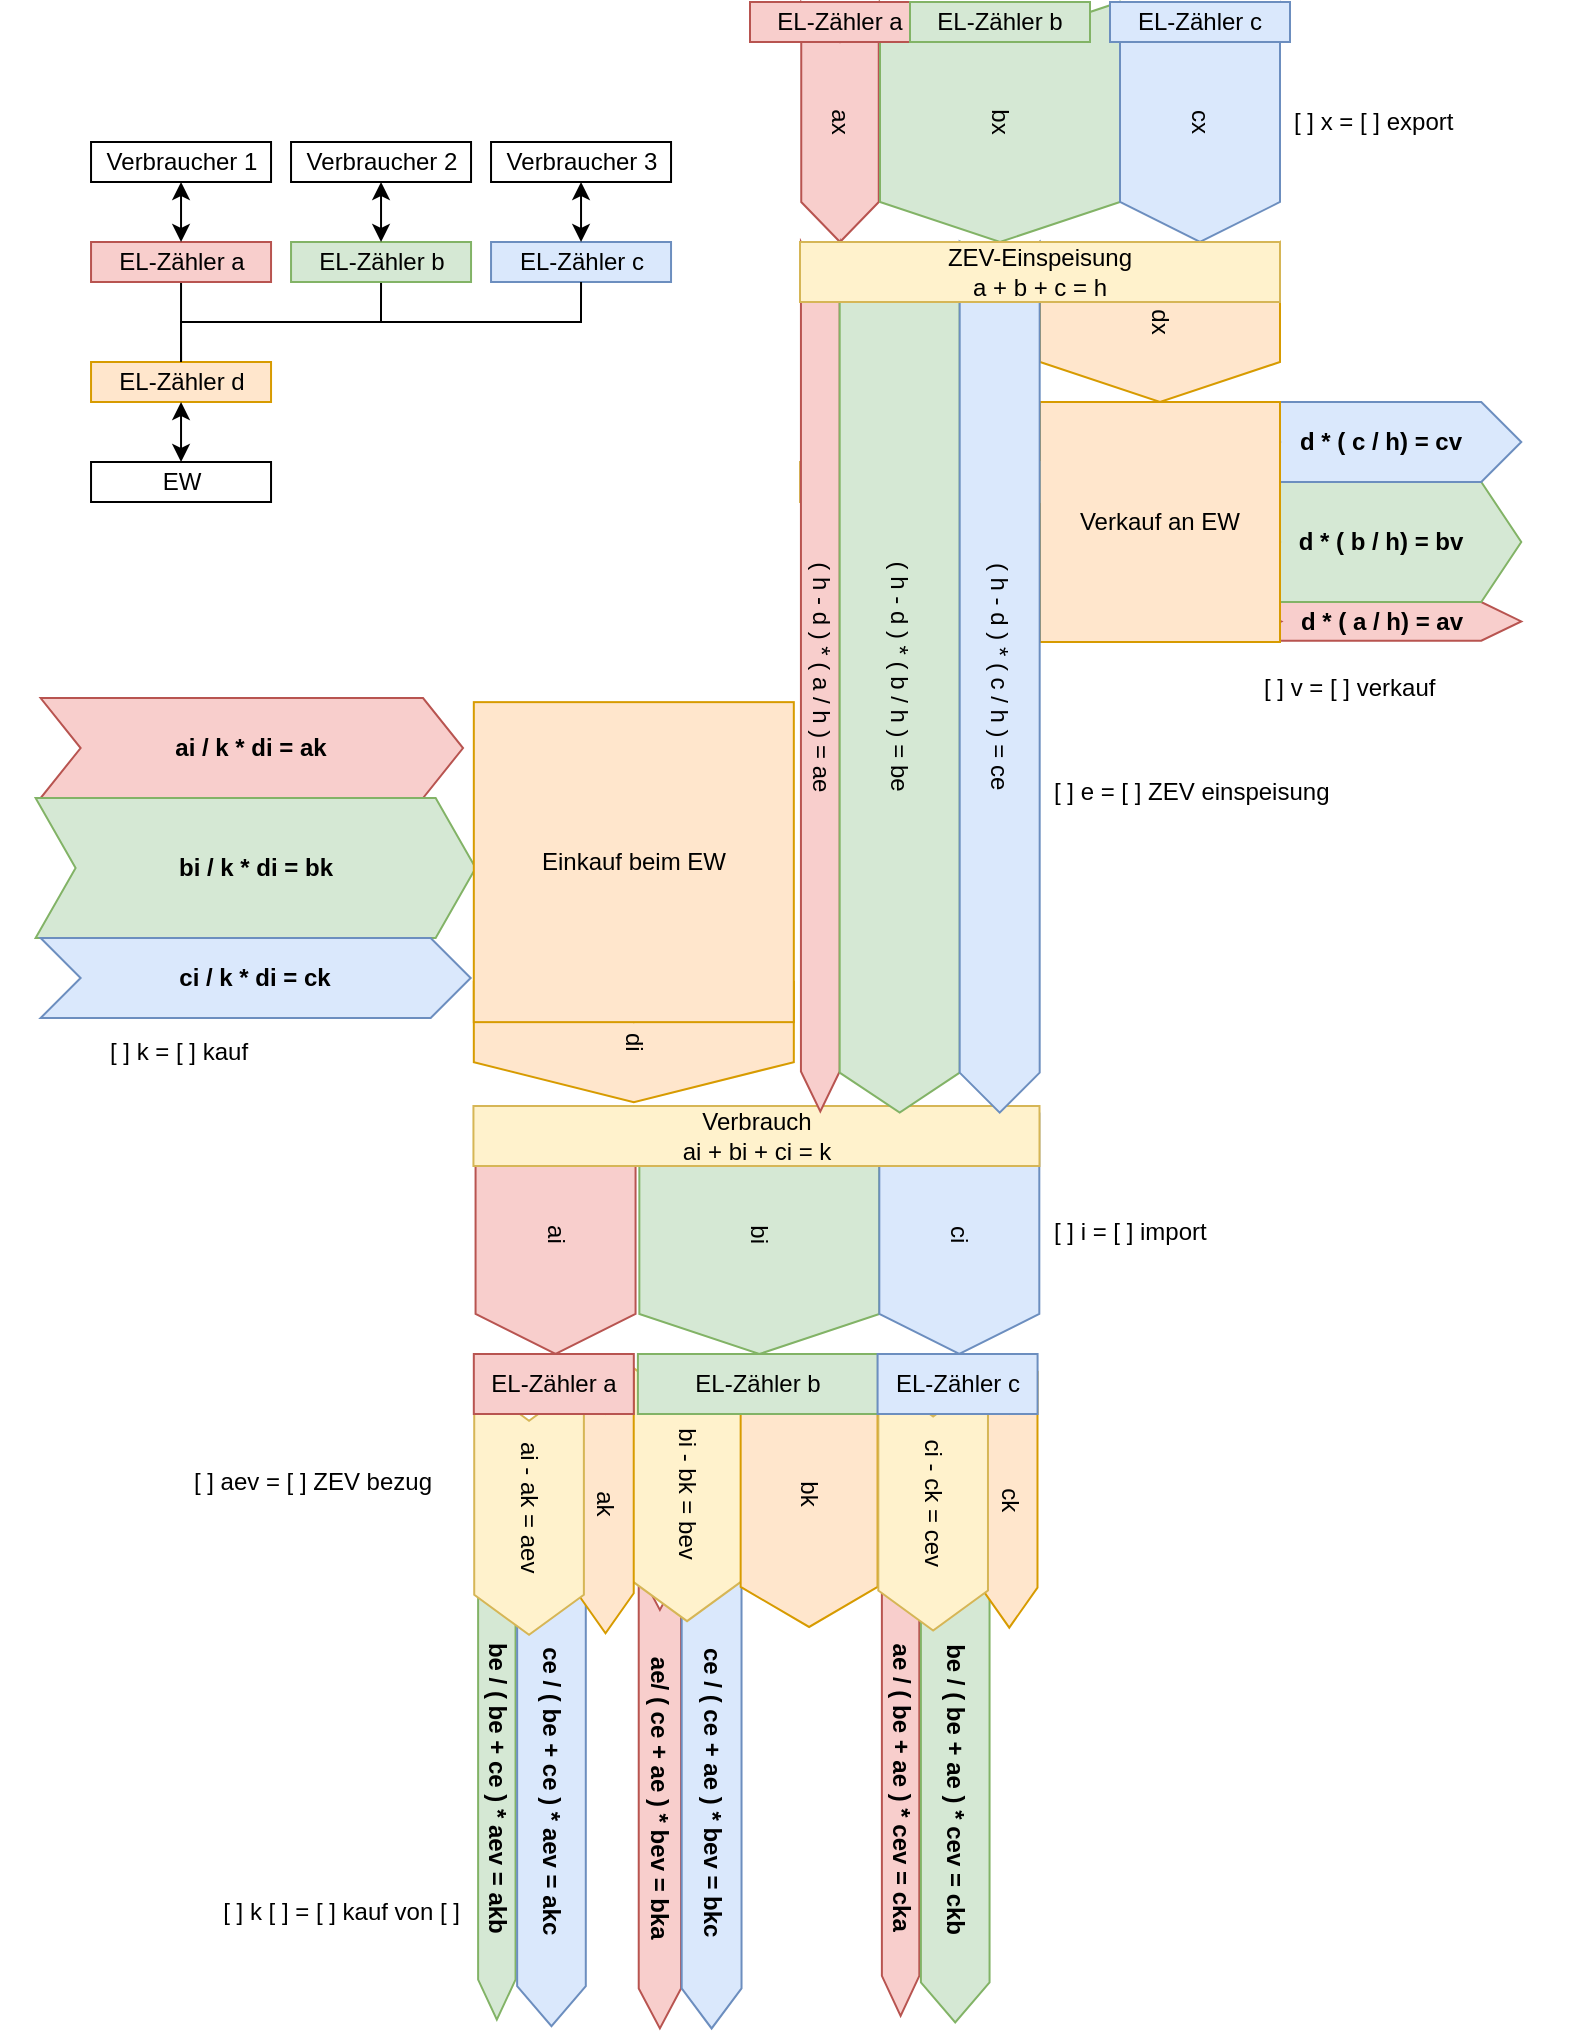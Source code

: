 <mxfile version="28.2.3">
  <diagram name="Seite-1" id="jKMN51LfB6AQaLimZxCW">
    <mxGraphModel dx="991" dy="570" grid="1" gridSize="10" guides="1" tooltips="1" connect="1" arrows="1" fold="1" page="1" pageScale="1" pageWidth="827" pageHeight="1169" math="0" shadow="0">
      <root>
        <mxCell id="0" />
        <mxCell id="1" parent="0" />
        <mxCell id="Km60Tx-Bx8QJAWPqkn-1-41" value="ae/ ( ce + ae ) * bev = bka" style="shape=step;perimeter=stepPerimeter;whiteSpace=wrap;html=1;fixedSize=1;rotation=90;fillColor=#f8cecc;strokeColor=#b85450;fontStyle=1" parent="1" vertex="1">
          <mxGeometry x="235.34" y="928.01" width="229.21" height="21.16" as="geometry" />
        </mxCell>
        <mxCell id="Km60Tx-Bx8QJAWPqkn-1-43" value="ce / ( ce + ae ) * bev = bkc" style="shape=step;perimeter=stepPerimeter;whiteSpace=wrap;html=1;fixedSize=1;rotation=90;fillColor=#dae8fc;strokeColor=#6c8ebf;fontStyle=1" parent="1" vertex="1">
          <mxGeometry x="257.73" y="920.2" width="236.15" height="29.92" as="geometry" />
        </mxCell>
        <mxCell id="Km60Tx-Bx8QJAWPqkn-1-64" value="&lt;div&gt;bi - bk = bev&lt;/div&gt;" style="shape=step;perimeter=stepPerimeter;whiteSpace=wrap;html=1;fixedSize=1;rotation=90;fillColor=#fff2cc;strokeColor=#d6b656;" parent="1" vertex="1">
          <mxGeometry x="300.005" y="758.645" width="127.04" height="54.83" as="geometry" />
        </mxCell>
        <mxCell id="Km60Tx-Bx8QJAWPqkn-1-58" value="ai / k * di = ak" style="shape=step;perimeter=stepPerimeter;whiteSpace=wrap;html=1;fixedSize=1;rotation=0;fillColor=#f8cecc;strokeColor=#b85450;fontStyle=1" parent="1" vertex="1">
          <mxGeometry x="40.31" y="388.04" width="211.21" height="49.97" as="geometry" />
        </mxCell>
        <mxCell id="Km60Tx-Bx8QJAWPqkn-1-59" value="bi / k * di = bk" style="shape=step;perimeter=stepPerimeter;whiteSpace=wrap;html=1;fixedSize=1;rotation=0;fillColor=#d5e8d4;strokeColor=#82b366;fontStyle=1" parent="1" vertex="1">
          <mxGeometry x="37.8" y="438.01" width="220.03" height="70" as="geometry" />
        </mxCell>
        <mxCell id="Km60Tx-Bx8QJAWPqkn-1-60" value="ci / k * di = ck" style="shape=step;perimeter=stepPerimeter;whiteSpace=wrap;html=1;fixedSize=1;rotation=0;fillColor=#dae8fc;strokeColor=#6c8ebf;fontStyle=1" parent="1" vertex="1">
          <mxGeometry x="40.3" y="508.01" width="215.03" height="40" as="geometry" />
        </mxCell>
        <mxCell id="Km60Tx-Bx8QJAWPqkn-1-53" value="be / ( be + ce ) * aev = akb" style="shape=step;perimeter=stepPerimeter;whiteSpace=wrap;html=1;fixedSize=1;rotation=90;fillColor=#d5e8d4;strokeColor=#82b366;fontStyle=1" parent="1" vertex="1">
          <mxGeometry x="152.7" y="923.73" width="231.44" height="18.72" as="geometry" />
        </mxCell>
        <mxCell id="Km60Tx-Bx8QJAWPqkn-1-54" value="ce / ( be + ce ) * aev = akc" style="shape=step;perimeter=stepPerimeter;whiteSpace=wrap;html=1;fixedSize=1;rotation=90;fillColor=#dae8fc;strokeColor=#6c8ebf;fontStyle=1" parent="1" vertex="1">
          <mxGeometry x="178.48" y="917.68" width="234.51" height="34.33" as="geometry" />
        </mxCell>
        <mxCell id="Km60Tx-Bx8QJAWPqkn-1-55" value="ak" style="shape=step;perimeter=stepPerimeter;whiteSpace=wrap;html=1;fixedSize=1;rotation=90;fillColor=#ffe6cc;strokeColor=#d79b00;" parent="1" vertex="1">
          <mxGeometry x="257.83" y="776.61" width="129.86" height="28.21" as="geometry" />
        </mxCell>
        <mxCell id="Km60Tx-Bx8QJAWPqkn-1-56" value="ai" style="shape=step;perimeter=stepPerimeter;whiteSpace=wrap;html=1;fixedSize=1;rotation=90;fillColor=#f8cecc;strokeColor=#b85450;" parent="1" vertex="1">
          <mxGeometry x="237.78" y="616" width="120" height="80" as="geometry" />
        </mxCell>
        <mxCell id="Km60Tx-Bx8QJAWPqkn-1-44" value="ae / ( be + ae ) * cev = cka" style="shape=step;perimeter=stepPerimeter;whiteSpace=wrap;html=1;fixedSize=1;rotation=90;fillColor=#f8cecc;strokeColor=#b85450;fontStyle=1" parent="1" vertex="1">
          <mxGeometry x="355.52" y="922.79" width="229.56" height="18.72" as="geometry" />
        </mxCell>
        <mxCell id="Km60Tx-Bx8QJAWPqkn-1-45" value="be / ( be + ae ) * cev = ckb" style="shape=step;perimeter=stepPerimeter;whiteSpace=wrap;html=1;fixedSize=1;rotation=90;fillColor=#d5e8d4;strokeColor=#82b366;fontStyle=1" parent="1" vertex="1">
          <mxGeometry x="381.3" y="916.75" width="232.63" height="34.33" as="geometry" />
        </mxCell>
        <mxCell id="Km60Tx-Bx8QJAWPqkn-1-39" value="bk" style="shape=step;perimeter=stepPerimeter;whiteSpace=wrap;html=1;fixedSize=1;rotation=90;fillColor=#ffe6cc;strokeColor=#d79b00;" parent="1" vertex="1">
          <mxGeometry x="358.13" y="751.82" width="132.86" height="68.47" as="geometry" />
        </mxCell>
        <mxCell id="Km60Tx-Bx8QJAWPqkn-1-40" value="ck" style="shape=step;perimeter=stepPerimeter;whiteSpace=wrap;html=1;fixedSize=1;rotation=90;fillColor=#ffe6cc;strokeColor=#d79b00;" parent="1" vertex="1">
          <mxGeometry x="461.12" y="775.2" width="127.04" height="28.21" as="geometry" />
        </mxCell>
        <mxCell id="Km60Tx-Bx8QJAWPqkn-1-35" value="bi" style="shape=step;perimeter=stepPerimeter;whiteSpace=wrap;html=1;fixedSize=1;rotation=90;fillColor=#d5e8d4;strokeColor=#82b366;" parent="1" vertex="1">
          <mxGeometry x="339.67" y="596" width="120" height="120" as="geometry" />
        </mxCell>
        <mxCell id="Km60Tx-Bx8QJAWPqkn-1-36" value="ci" style="shape=step;perimeter=stepPerimeter;whiteSpace=wrap;html=1;fixedSize=1;rotation=90;fillColor=#dae8fc;strokeColor=#6c8ebf;" parent="1" vertex="1">
          <mxGeometry x="439.66" y="616" width="120" height="80" as="geometry" />
        </mxCell>
        <mxCell id="Km60Tx-Bx8QJAWPqkn-1-32" value="di" style="shape=step;perimeter=stepPerimeter;whiteSpace=wrap;html=1;fixedSize=1;rotation=90;fillColor=#ffe6cc;strokeColor=#d79b00;" parent="1" vertex="1">
          <mxGeometry x="306.91" y="480.07" width="60" height="160" as="geometry" />
        </mxCell>
        <mxCell id="Km60Tx-Bx8QJAWPqkn-1-27" value="d * ( a / h) = av" style="shape=step;perimeter=stepPerimeter;whiteSpace=wrap;html=1;fixedSize=1;rotation=0;fillColor=#f8cecc;strokeColor=#b85450;fontStyle=1" parent="1" vertex="1">
          <mxGeometry x="640.64" y="340" width="140" height="19.38" as="geometry" />
        </mxCell>
        <mxCell id="Km60Tx-Bx8QJAWPqkn-1-28" value="d * ( b / h) = bv" style="shape=step;perimeter=stepPerimeter;whiteSpace=wrap;html=1;fixedSize=1;rotation=0;fillColor=#d5e8d4;strokeColor=#82b366;fontStyle=1" parent="1" vertex="1">
          <mxGeometry x="640.08" y="280.0" width="140.56" height="60" as="geometry" />
        </mxCell>
        <mxCell id="Km60Tx-Bx8QJAWPqkn-1-29" value="d * ( c / h) = cv" style="shape=step;perimeter=stepPerimeter;whiteSpace=wrap;html=1;fixedSize=1;rotation=0;fillColor=#dae8fc;strokeColor=#6c8ebf;fontStyle=1" parent="1" vertex="1">
          <mxGeometry x="640.08" y="240" width="140.56" height="40" as="geometry" />
        </mxCell>
        <mxCell id="Km60Tx-Bx8QJAWPqkn-1-25" value="dx" style="shape=step;perimeter=stepPerimeter;whiteSpace=wrap;html=1;fixedSize=1;rotation=90;fillColor=#ffe6cc;strokeColor=#d79b00;" parent="1" vertex="1">
          <mxGeometry x="560" y="140" width="80" height="120" as="geometry" />
        </mxCell>
        <mxCell id="Km60Tx-Bx8QJAWPqkn-1-19" value="ax" style="shape=step;perimeter=stepPerimeter;whiteSpace=wrap;html=1;fixedSize=1;rotation=90;fillColor=#f8cecc;strokeColor=#b85450;" parent="1" vertex="1">
          <mxGeometry x="380" y="80.63" width="120" height="38.75" as="geometry" />
        </mxCell>
        <mxCell id="Km60Tx-Bx8QJAWPqkn-1-20" value="bx" style="shape=step;perimeter=stepPerimeter;whiteSpace=wrap;html=1;fixedSize=1;rotation=90;fillColor=#d5e8d4;strokeColor=#82b366;" parent="1" vertex="1">
          <mxGeometry x="460" y="40" width="120" height="120" as="geometry" />
        </mxCell>
        <mxCell id="Km60Tx-Bx8QJAWPqkn-1-21" value="cx" style="shape=step;perimeter=stepPerimeter;whiteSpace=wrap;html=1;fixedSize=1;rotation=90;fillColor=#dae8fc;strokeColor=#6c8ebf;" parent="1" vertex="1">
          <mxGeometry x="560" y="60" width="120" height="80" as="geometry" />
        </mxCell>
        <mxCell id="Km60Tx-Bx8QJAWPqkn-1-1" value="EW" style="rounded=0;whiteSpace=wrap;html=1;" parent="1" vertex="1">
          <mxGeometry x="65.52" y="270" width="90" height="20" as="geometry" />
        </mxCell>
        <mxCell id="Km60Tx-Bx8QJAWPqkn-1-2" value="Verbraucher 1" style="rounded=0;whiteSpace=wrap;html=1;" parent="1" vertex="1">
          <mxGeometry x="65.52" y="110" width="90" height="20" as="geometry" />
        </mxCell>
        <mxCell id="Km60Tx-Bx8QJAWPqkn-1-3" value="&lt;div&gt;Verbraucher 2&lt;/div&gt;" style="rounded=0;whiteSpace=wrap;html=1;" parent="1" vertex="1">
          <mxGeometry x="165.52" y="110" width="90" height="20" as="geometry" />
        </mxCell>
        <mxCell id="Km60Tx-Bx8QJAWPqkn-1-4" value="&lt;div&gt;Verbraucher 3&lt;/div&gt;" style="rounded=0;whiteSpace=wrap;html=1;" parent="1" vertex="1">
          <mxGeometry x="265.52" y="110" width="90" height="20" as="geometry" />
        </mxCell>
        <mxCell id="Km60Tx-Bx8QJAWPqkn-1-13" style="edgeStyle=orthogonalEdgeStyle;rounded=0;orthogonalLoop=1;jettySize=auto;html=1;exitX=0.5;exitY=1;exitDx=0;exitDy=0;entryX=0.5;entryY=0;entryDx=0;entryDy=0;endArrow=none;endFill=0;" parent="1" source="Km60Tx-Bx8QJAWPqkn-1-5" target="Km60Tx-Bx8QJAWPqkn-1-8" edge="1">
          <mxGeometry relative="1" as="geometry" />
        </mxCell>
        <mxCell id="Km60Tx-Bx8QJAWPqkn-1-5" value="EL-Zähler a" style="rounded=0;whiteSpace=wrap;html=1;fillColor=#f8cecc;strokeColor=#b85450;" parent="1" vertex="1">
          <mxGeometry x="65.52" y="160" width="90" height="20" as="geometry" />
        </mxCell>
        <mxCell id="Km60Tx-Bx8QJAWPqkn-1-14" style="edgeStyle=orthogonalEdgeStyle;rounded=0;orthogonalLoop=1;jettySize=auto;html=1;exitX=0.5;exitY=1;exitDx=0;exitDy=0;entryX=0.5;entryY=0;entryDx=0;entryDy=0;endArrow=none;endFill=0;" parent="1" source="Km60Tx-Bx8QJAWPqkn-1-6" target="Km60Tx-Bx8QJAWPqkn-1-8" edge="1">
          <mxGeometry relative="1" as="geometry">
            <mxPoint x="210.52" y="220" as="targetPoint" />
          </mxGeometry>
        </mxCell>
        <mxCell id="Km60Tx-Bx8QJAWPqkn-1-6" value="&lt;div&gt;EL-Zähler b&lt;/div&gt;" style="rounded=0;whiteSpace=wrap;html=1;fillColor=#d5e8d4;strokeColor=#82b366;" parent="1" vertex="1">
          <mxGeometry x="165.52" y="160" width="90" height="20" as="geometry" />
        </mxCell>
        <mxCell id="Km60Tx-Bx8QJAWPqkn-1-7" value="EL-Zähler c" style="rounded=0;whiteSpace=wrap;html=1;fillColor=#dae8fc;strokeColor=#6c8ebf;" parent="1" vertex="1">
          <mxGeometry x="265.52" y="160" width="90" height="20" as="geometry" />
        </mxCell>
        <mxCell id="Km60Tx-Bx8QJAWPqkn-1-8" value="EL-Zähler d" style="rounded=0;whiteSpace=wrap;html=1;fillColor=#ffe6cc;strokeColor=#d79b00;" parent="1" vertex="1">
          <mxGeometry x="65.52" y="220" width="90" height="20" as="geometry" />
        </mxCell>
        <mxCell id="Km60Tx-Bx8QJAWPqkn-1-9" value="" style="endArrow=classic;startArrow=classic;html=1;rounded=0;entryX=0.5;entryY=1;entryDx=0;entryDy=0;exitX=0.5;exitY=0;exitDx=0;exitDy=0;" parent="1" source="Km60Tx-Bx8QJAWPqkn-1-5" target="Km60Tx-Bx8QJAWPqkn-1-2" edge="1">
          <mxGeometry width="50" height="50" relative="1" as="geometry">
            <mxPoint x="-74.48" y="310" as="sourcePoint" />
            <mxPoint x="-24.48" y="260" as="targetPoint" />
          </mxGeometry>
        </mxCell>
        <mxCell id="Km60Tx-Bx8QJAWPqkn-1-10" value="" style="endArrow=classic;startArrow=classic;html=1;rounded=0;entryX=0.5;entryY=1;entryDx=0;entryDy=0;exitX=0.5;exitY=0;exitDx=0;exitDy=0;" parent="1" source="Km60Tx-Bx8QJAWPqkn-1-6" target="Km60Tx-Bx8QJAWPqkn-1-3" edge="1">
          <mxGeometry width="50" height="50" relative="1" as="geometry">
            <mxPoint x="195.52" y="150" as="sourcePoint" />
            <mxPoint x="195.52" y="120" as="targetPoint" />
          </mxGeometry>
        </mxCell>
        <mxCell id="Km60Tx-Bx8QJAWPqkn-1-11" value="" style="endArrow=classic;startArrow=classic;html=1;rounded=0;entryX=0.5;entryY=1;entryDx=0;entryDy=0;exitX=0.5;exitY=0;exitDx=0;exitDy=0;" parent="1" source="Km60Tx-Bx8QJAWPqkn-1-7" target="Km60Tx-Bx8QJAWPqkn-1-4" edge="1">
          <mxGeometry width="50" height="50" relative="1" as="geometry">
            <mxPoint x="285.52" y="170" as="sourcePoint" />
            <mxPoint x="285.52" y="140" as="targetPoint" />
          </mxGeometry>
        </mxCell>
        <mxCell id="Km60Tx-Bx8QJAWPqkn-1-12" value="" style="endArrow=classic;startArrow=classic;html=1;rounded=0;entryX=0.5;entryY=1;entryDx=0;entryDy=0;exitX=0.5;exitY=0;exitDx=0;exitDy=0;" parent="1" source="Km60Tx-Bx8QJAWPqkn-1-1" target="Km60Tx-Bx8QJAWPqkn-1-8" edge="1">
          <mxGeometry width="50" height="50" relative="1" as="geometry">
            <mxPoint x="255.52" y="250" as="sourcePoint" />
            <mxPoint x="255.52" y="220" as="targetPoint" />
          </mxGeometry>
        </mxCell>
        <mxCell id="Km60Tx-Bx8QJAWPqkn-1-15" style="edgeStyle=orthogonalEdgeStyle;rounded=0;orthogonalLoop=1;jettySize=auto;html=1;exitX=0.5;exitY=1;exitDx=0;exitDy=0;entryX=0.5;entryY=0;entryDx=0;entryDy=0;endArrow=none;endFill=0;" parent="1" source="Km60Tx-Bx8QJAWPqkn-1-7" target="Km60Tx-Bx8QJAWPqkn-1-8" edge="1">
          <mxGeometry relative="1" as="geometry">
            <mxPoint x="95.52" y="210" as="targetPoint" />
          </mxGeometry>
        </mxCell>
        <mxCell id="Km60Tx-Bx8QJAWPqkn-1-16" value="EL-Zähler a" style="rounded=0;whiteSpace=wrap;html=1;fillColor=#f8cecc;strokeColor=#b85450;" parent="1" vertex="1">
          <mxGeometry x="395" y="40" width="90" height="20" as="geometry" />
        </mxCell>
        <mxCell id="Km60Tx-Bx8QJAWPqkn-1-17" value="&lt;div&gt;EL-Zähler b&lt;/div&gt;" style="rounded=0;whiteSpace=wrap;html=1;fillColor=#d5e8d4;strokeColor=#82b366;" parent="1" vertex="1">
          <mxGeometry x="475" y="40" width="90" height="20" as="geometry" />
        </mxCell>
        <mxCell id="Km60Tx-Bx8QJAWPqkn-1-18" value="EL-Zähler c" style="rounded=0;whiteSpace=wrap;html=1;fillColor=#dae8fc;strokeColor=#6c8ebf;" parent="1" vertex="1">
          <mxGeometry x="575" y="40" width="90" height="20" as="geometry" />
        </mxCell>
        <mxCell id="Km60Tx-Bx8QJAWPqkn-1-26" value="Verkauf an EW" style="rounded=0;whiteSpace=wrap;html=1;fillColor=#ffe6cc;strokeColor=#d79b00;" parent="1" vertex="1">
          <mxGeometry x="540" y="240" width="120" height="120" as="geometry" />
        </mxCell>
        <mxCell id="Km60Tx-Bx8QJAWPqkn-1-30" value="ZEV-Eigenverbauch" style="rounded=0;whiteSpace=wrap;html=1;fillColor=#fff2cc;strokeColor=#d6b656;" parent="1" vertex="1">
          <mxGeometry x="420" y="270" width="120" height="20" as="geometry" />
        </mxCell>
        <mxCell id="Km60Tx-Bx8QJAWPqkn-1-31" value="Einkauf beim EW" style="rounded=0;whiteSpace=wrap;html=1;fillColor=#ffe6cc;strokeColor=#d79b00;" parent="1" vertex="1">
          <mxGeometry x="256.91" y="390.07" width="160" height="160" as="geometry" />
        </mxCell>
        <mxCell id="Km60Tx-Bx8QJAWPqkn-1-33" value="&lt;div&gt;Verbrauch&lt;/div&gt;&lt;div&gt;ai + bi + ci = k&lt;/div&gt;" style="rounded=0;whiteSpace=wrap;html=1;fillColor=#fff2cc;strokeColor=#d6b656;" parent="1" vertex="1">
          <mxGeometry x="256.72" y="592" width="283.03" height="30" as="geometry" />
        </mxCell>
        <mxCell id="Km60Tx-Bx8QJAWPqkn-1-37" value="&lt;div&gt;EL-Zähler b&lt;/div&gt;" style="rounded=0;whiteSpace=wrap;html=1;fillColor=#d5e8d4;strokeColor=#82b366;" parent="1" vertex="1">
          <mxGeometry x="338.95" y="716" width="120" height="30" as="geometry" />
        </mxCell>
        <mxCell id="Km60Tx-Bx8QJAWPqkn-1-47" value="( h - d ) * ( a / h ) = ae" style="shape=step;perimeter=stepPerimeter;whiteSpace=wrap;html=1;fixedSize=1;rotation=90;fillColor=#f8cecc;strokeColor=#b85450;" parent="1" vertex="1">
          <mxGeometry x="212.81" y="367.66" width="434.7" height="19.38" as="geometry" />
        </mxCell>
        <mxCell id="Km60Tx-Bx8QJAWPqkn-1-48" value="( h - d ) * ( b / h ) = be" style="shape=step;perimeter=stepPerimeter;whiteSpace=wrap;html=1;fixedSize=1;rotation=90;fillColor=#d5e8d4;strokeColor=#82b366;" parent="1" vertex="1">
          <mxGeometry x="252.18" y="347.66" width="435.32" height="60" as="geometry" />
        </mxCell>
        <mxCell id="Km60Tx-Bx8QJAWPqkn-1-49" value="( h - d ) * ( c / h ) = ce" style="shape=step;perimeter=stepPerimeter;whiteSpace=wrap;html=1;fixedSize=1;rotation=90;fillColor=#dae8fc;strokeColor=#6c8ebf;" parent="1" vertex="1">
          <mxGeometry x="302.18" y="357.66" width="435.32" height="40" as="geometry" />
        </mxCell>
        <mxCell id="Km60Tx-Bx8QJAWPqkn-1-22" value="&lt;div&gt;ZEV-Einspeisung&lt;/div&gt;&lt;div&gt;a + b + c = h&lt;/div&gt;" style="rounded=0;whiteSpace=wrap;html=1;fillColor=#fff2cc;strokeColor=#d6b656;" parent="1" vertex="1">
          <mxGeometry x="420" y="160" width="240" height="30" as="geometry" />
        </mxCell>
        <mxCell id="Km60Tx-Bx8QJAWPqkn-1-63" value="ci - ck = cev" style="shape=step;perimeter=stepPerimeter;whiteSpace=wrap;html=1;fixedSize=1;rotation=90;fillColor=#fff2cc;strokeColor=#d6b656;" parent="1" vertex="1">
          <mxGeometry x="423.05" y="763.31" width="127.04" height="54.83" as="geometry" />
        </mxCell>
        <mxCell id="Km60Tx-Bx8QJAWPqkn-1-38" value="EL-Zähler c" style="rounded=0;whiteSpace=wrap;html=1;fillColor=#dae8fc;strokeColor=#6c8ebf;" parent="1" vertex="1">
          <mxGeometry x="458.79" y="716" width="80" height="30" as="geometry" />
        </mxCell>
        <mxCell id="Km60Tx-Bx8QJAWPqkn-1-65" value="ai - ak = aev" style="shape=step;perimeter=stepPerimeter;whiteSpace=wrap;html=1;fixedSize=1;rotation=90;fillColor=#fff2cc;strokeColor=#d6b656;" parent="1" vertex="1">
          <mxGeometry x="221.005" y="765.465" width="127.04" height="54.83" as="geometry" />
        </mxCell>
        <mxCell id="Km60Tx-Bx8QJAWPqkn-1-57" value="EL-Zähler a" style="rounded=0;whiteSpace=wrap;html=1;fillColor=#f8cecc;strokeColor=#b85450;" parent="1" vertex="1">
          <mxGeometry x="256.91" y="716" width="80" height="30" as="geometry" />
        </mxCell>
        <mxCell id="CqmE0KrCxMp1dWK1Yvoe-1" value="[ ] x = [ ] export" style="text;html=1;align=left;verticalAlign=middle;whiteSpace=wrap;rounded=0;" vertex="1" parent="1">
          <mxGeometry x="665" y="85" width="150" height="30" as="geometry" />
        </mxCell>
        <mxCell id="CqmE0KrCxMp1dWK1Yvoe-2" value="[ ] v = [ ] verkauf" style="text;html=1;align=left;verticalAlign=middle;whiteSpace=wrap;rounded=0;" vertex="1" parent="1">
          <mxGeometry x="650" y="367.66" width="150" height="30" as="geometry" />
        </mxCell>
        <mxCell id="CqmE0KrCxMp1dWK1Yvoe-3" value="[ ] e = [ ] ZEV einspeisung" style="text;html=1;align=left;verticalAlign=middle;whiteSpace=wrap;rounded=0;" vertex="1" parent="1">
          <mxGeometry x="545" y="420" width="150" height="30" as="geometry" />
        </mxCell>
        <mxCell id="CqmE0KrCxMp1dWK1Yvoe-4" value="[ ] k = [ ] kauf" style="text;html=1;align=left;verticalAlign=middle;whiteSpace=wrap;rounded=0;" vertex="1" parent="1">
          <mxGeometry x="72.82" y="550.07" width="150" height="30" as="geometry" />
        </mxCell>
        <mxCell id="CqmE0KrCxMp1dWK1Yvoe-5" value="[ ] i = [ ] import" style="text;html=1;align=left;verticalAlign=middle;whiteSpace=wrap;rounded=0;" vertex="1" parent="1">
          <mxGeometry x="545" y="640.07" width="150" height="30" as="geometry" />
        </mxCell>
        <mxCell id="CqmE0KrCxMp1dWK1Yvoe-6" value="[ ] aev = [ ] ZEV bezug" style="text;html=1;align=right;verticalAlign=middle;whiteSpace=wrap;rounded=0;" vertex="1" parent="1">
          <mxGeometry x="87.78" y="765.47" width="150" height="30" as="geometry" />
        </mxCell>
        <mxCell id="CqmE0KrCxMp1dWK1Yvoe-7" value="[ ] k [ ] = [ ] kauf von [ ]" style="text;html=1;align=right;verticalAlign=middle;whiteSpace=wrap;rounded=0;" vertex="1" parent="1">
          <mxGeometry x="20" y="980" width="231.52" height="30" as="geometry" />
        </mxCell>
      </root>
    </mxGraphModel>
  </diagram>
</mxfile>
